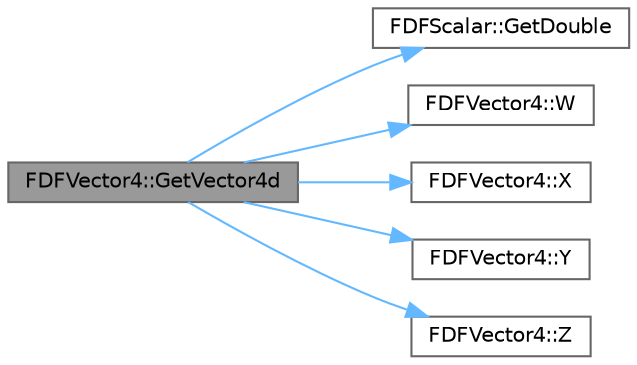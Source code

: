 digraph "FDFVector4::GetVector4d"
{
 // INTERACTIVE_SVG=YES
 // LATEX_PDF_SIZE
  bgcolor="transparent";
  edge [fontname=Helvetica,fontsize=10,labelfontname=Helvetica,labelfontsize=10];
  node [fontname=Helvetica,fontsize=10,shape=box,height=0.2,width=0.4];
  rankdir="LR";
  Node1 [id="Node000001",label="FDFVector4::GetVector4d",height=0.2,width=0.4,color="gray40", fillcolor="grey60", style="filled", fontcolor="black",tooltip=" "];
  Node1 -> Node2 [id="edge1_Node000001_Node000002",color="steelblue1",style="solid",tooltip=" "];
  Node2 [id="Node000002",label="FDFScalar::GetDouble",height=0.2,width=0.4,color="grey40", fillcolor="white", style="filled",URL="$d2/d47/structFDFScalar.html#afaa9bc3a94976765ee5eeaf4479a9f07",tooltip=" "];
  Node1 -> Node3 [id="edge2_Node000001_Node000003",color="steelblue1",style="solid",tooltip=" "];
  Node3 [id="Node000003",label="FDFVector4::W",height=0.2,width=0.4,color="grey40", fillcolor="white", style="filled",URL="$d2/d4f/structFDFVector4.html#a0968e0ed6cee3820d219a518a4fbc9ed",tooltip=" "];
  Node1 -> Node4 [id="edge3_Node000001_Node000004",color="steelblue1",style="solid",tooltip=" "];
  Node4 [id="Node000004",label="FDFVector4::X",height=0.2,width=0.4,color="grey40", fillcolor="white", style="filled",URL="$d2/d4f/structFDFVector4.html#a8deddeff287bcbe226ec26651948633d",tooltip=" "];
  Node1 -> Node5 [id="edge4_Node000001_Node000005",color="steelblue1",style="solid",tooltip=" "];
  Node5 [id="Node000005",label="FDFVector4::Y",height=0.2,width=0.4,color="grey40", fillcolor="white", style="filled",URL="$d2/d4f/structFDFVector4.html#a60f3a10f9216fdc31b047768f73ceb2b",tooltip=" "];
  Node1 -> Node6 [id="edge5_Node000001_Node000006",color="steelblue1",style="solid",tooltip=" "];
  Node6 [id="Node000006",label="FDFVector4::Z",height=0.2,width=0.4,color="grey40", fillcolor="white", style="filled",URL="$d2/d4f/structFDFVector4.html#a4b2d2f8c21d8f83eee6daf3bd2359b07",tooltip=" "];
}
